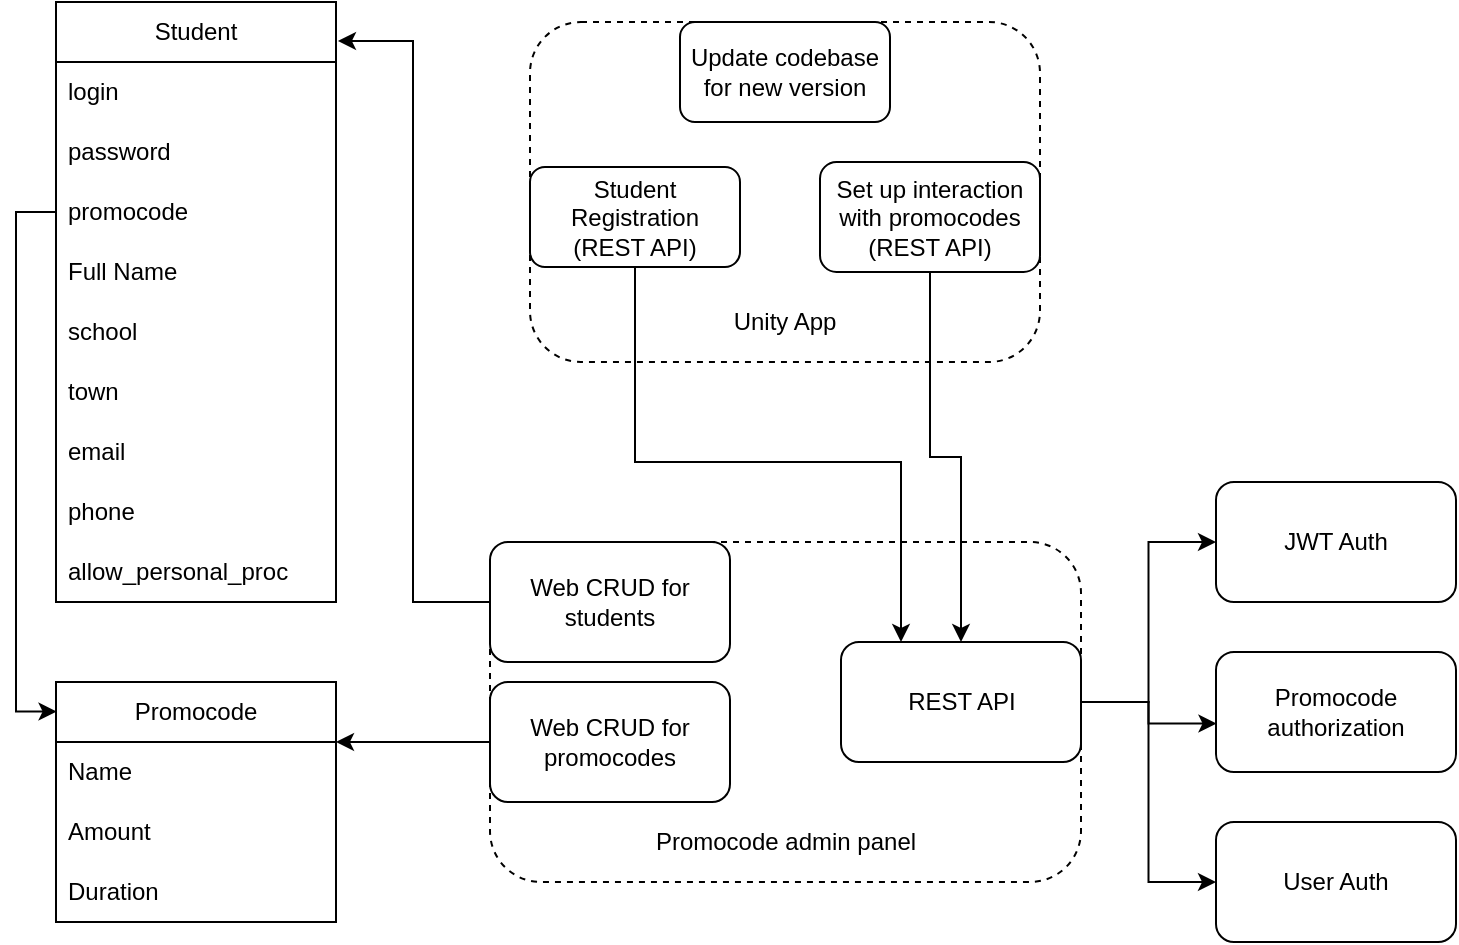 <mxfile version="26.2.10">
  <diagram name="Page-1" id="gzdH4IsVza0jug5FTXFM">
    <mxGraphModel dx="1156" dy="637" grid="1" gridSize="10" guides="1" tooltips="1" connect="1" arrows="1" fold="1" page="1" pageScale="1" pageWidth="850" pageHeight="1100" math="0" shadow="0">
      <root>
        <mxCell id="0" />
        <mxCell id="1" parent="0" />
        <mxCell id="Y9TzAEdYwyFRzhs_86Rs-5" value="&lt;br&gt;&lt;br&gt;&lt;br&gt;&lt;br&gt;&lt;br&gt;&lt;br&gt;&lt;br&gt;&lt;br&gt;&lt;br&gt;Promocode admin panel" style="rounded=1;whiteSpace=wrap;html=1;dashed=1;" vertex="1" parent="1">
          <mxGeometry x="277" y="300" width="295.5" height="170" as="geometry" />
        </mxCell>
        <mxCell id="Y9TzAEdYwyFRzhs_86Rs-1" value="&lt;div&gt;&lt;br&gt;&lt;/div&gt;&lt;div&gt;&lt;br&gt;&lt;/div&gt;&lt;div&gt;&lt;br&gt;&lt;/div&gt;&lt;div&gt;&lt;br&gt;&lt;/div&gt;&lt;div&gt;&lt;br&gt;&lt;/div&gt;&lt;div&gt;&lt;br&gt;&lt;/div&gt;&lt;br&gt;&lt;br&gt;&lt;br&gt;Unity App" style="rounded=1;whiteSpace=wrap;html=1;dashed=1;" vertex="1" parent="1">
          <mxGeometry x="297" y="40" width="255" height="170" as="geometry" />
        </mxCell>
        <mxCell id="Y9TzAEdYwyFRzhs_86Rs-23" style="edgeStyle=orthogonalEdgeStyle;rounded=0;orthogonalLoop=1;jettySize=auto;html=1;entryX=0.25;entryY=0;entryDx=0;entryDy=0;" edge="1" parent="1" source="Y9TzAEdYwyFRzhs_86Rs-2" target="Y9TzAEdYwyFRzhs_86Rs-15">
          <mxGeometry relative="1" as="geometry">
            <Array as="points">
              <mxPoint x="349" y="260" />
              <mxPoint x="483" y="260" />
            </Array>
          </mxGeometry>
        </mxCell>
        <mxCell id="Y9TzAEdYwyFRzhs_86Rs-2" value="Student Registration&lt;br&gt;(REST API)" style="rounded=1;whiteSpace=wrap;html=1;" vertex="1" parent="1">
          <mxGeometry x="297" y="112.5" width="105" height="50" as="geometry" />
        </mxCell>
        <mxCell id="Y9TzAEdYwyFRzhs_86Rs-3" value="Update codebase for new version" style="rounded=1;whiteSpace=wrap;html=1;" vertex="1" parent="1">
          <mxGeometry x="372" y="40" width="105" height="50" as="geometry" />
        </mxCell>
        <mxCell id="Y9TzAEdYwyFRzhs_86Rs-24" style="edgeStyle=orthogonalEdgeStyle;rounded=0;orthogonalLoop=1;jettySize=auto;html=1;entryX=0.5;entryY=0;entryDx=0;entryDy=0;" edge="1" parent="1" source="Y9TzAEdYwyFRzhs_86Rs-4" target="Y9TzAEdYwyFRzhs_86Rs-15">
          <mxGeometry relative="1" as="geometry" />
        </mxCell>
        <mxCell id="Y9TzAEdYwyFRzhs_86Rs-4" value="Set up interaction with promocodes (REST API)" style="rounded=1;whiteSpace=wrap;html=1;" vertex="1" parent="1">
          <mxGeometry x="442" y="110" width="110" height="55" as="geometry" />
        </mxCell>
        <mxCell id="Y9TzAEdYwyFRzhs_86Rs-14" style="edgeStyle=orthogonalEdgeStyle;rounded=0;orthogonalLoop=1;jettySize=auto;html=1;entryX=1;entryY=0.25;entryDx=0;entryDy=0;" edge="1" parent="1" source="Y9TzAEdYwyFRzhs_86Rs-6" target="Y9TzAEdYwyFRzhs_86Rs-8">
          <mxGeometry relative="1" as="geometry" />
        </mxCell>
        <mxCell id="Y9TzAEdYwyFRzhs_86Rs-6" value="Web CRUD for promocodes" style="rounded=1;whiteSpace=wrap;html=1;" vertex="1" parent="1">
          <mxGeometry x="277" y="370" width="120" height="60" as="geometry" />
        </mxCell>
        <mxCell id="Y9TzAEdYwyFRzhs_86Rs-8" value="Promocode" style="swimlane;fontStyle=0;childLayout=stackLayout;horizontal=1;startSize=30;horizontalStack=0;resizeParent=1;resizeParentMax=0;resizeLast=0;collapsible=1;marginBottom=0;whiteSpace=wrap;html=1;" vertex="1" parent="1">
          <mxGeometry x="60" y="370" width="140" height="120" as="geometry" />
        </mxCell>
        <mxCell id="Y9TzAEdYwyFRzhs_86Rs-9" value="Name" style="text;strokeColor=none;fillColor=none;align=left;verticalAlign=middle;spacingLeft=4;spacingRight=4;overflow=hidden;points=[[0,0.5],[1,0.5]];portConstraint=eastwest;rotatable=0;whiteSpace=wrap;html=1;" vertex="1" parent="Y9TzAEdYwyFRzhs_86Rs-8">
          <mxGeometry y="30" width="140" height="30" as="geometry" />
        </mxCell>
        <mxCell id="Y9TzAEdYwyFRzhs_86Rs-10" value="Amount&lt;span style=&quot;white-space: pre;&quot;&gt;&#x9;&lt;/span&gt;" style="text;strokeColor=none;fillColor=none;align=left;verticalAlign=middle;spacingLeft=4;spacingRight=4;overflow=hidden;points=[[0,0.5],[1,0.5]];portConstraint=eastwest;rotatable=0;whiteSpace=wrap;html=1;" vertex="1" parent="Y9TzAEdYwyFRzhs_86Rs-8">
          <mxGeometry y="60" width="140" height="30" as="geometry" />
        </mxCell>
        <mxCell id="Y9TzAEdYwyFRzhs_86Rs-11" value="Duration" style="text;strokeColor=none;fillColor=none;align=left;verticalAlign=middle;spacingLeft=4;spacingRight=4;overflow=hidden;points=[[0,0.5],[1,0.5]];portConstraint=eastwest;rotatable=0;whiteSpace=wrap;html=1;" vertex="1" parent="Y9TzAEdYwyFRzhs_86Rs-8">
          <mxGeometry y="90" width="140" height="30" as="geometry" />
        </mxCell>
        <mxCell id="Y9TzAEdYwyFRzhs_86Rs-18" style="edgeStyle=orthogonalEdgeStyle;rounded=0;orthogonalLoop=1;jettySize=auto;html=1;entryX=0;entryY=0.5;entryDx=0;entryDy=0;" edge="1" parent="1" source="Y9TzAEdYwyFRzhs_86Rs-15" target="Y9TzAEdYwyFRzhs_86Rs-16">
          <mxGeometry relative="1" as="geometry" />
        </mxCell>
        <mxCell id="Y9TzAEdYwyFRzhs_86Rs-26" style="edgeStyle=orthogonalEdgeStyle;rounded=0;orthogonalLoop=1;jettySize=auto;html=1;entryX=0;entryY=0.5;entryDx=0;entryDy=0;" edge="1" parent="1" source="Y9TzAEdYwyFRzhs_86Rs-15" target="Y9TzAEdYwyFRzhs_86Rs-25">
          <mxGeometry relative="1" as="geometry" />
        </mxCell>
        <mxCell id="Y9TzAEdYwyFRzhs_86Rs-15" value="REST API" style="rounded=1;whiteSpace=wrap;html=1;" vertex="1" parent="1">
          <mxGeometry x="452.5" y="350" width="120" height="60" as="geometry" />
        </mxCell>
        <mxCell id="Y9TzAEdYwyFRzhs_86Rs-16" value="JWT Auth" style="rounded=1;whiteSpace=wrap;html=1;" vertex="1" parent="1">
          <mxGeometry x="640" y="270" width="120" height="60" as="geometry" />
        </mxCell>
        <mxCell id="Y9TzAEdYwyFRzhs_86Rs-17" value="Promocode authorization" style="rounded=1;whiteSpace=wrap;html=1;" vertex="1" parent="1">
          <mxGeometry x="640" y="355" width="120" height="60" as="geometry" />
        </mxCell>
        <mxCell id="Y9TzAEdYwyFRzhs_86Rs-19" style="edgeStyle=orthogonalEdgeStyle;rounded=0;orthogonalLoop=1;jettySize=auto;html=1;entryX=0.002;entryY=0.596;entryDx=0;entryDy=0;entryPerimeter=0;" edge="1" parent="1" source="Y9TzAEdYwyFRzhs_86Rs-15" target="Y9TzAEdYwyFRzhs_86Rs-17">
          <mxGeometry relative="1" as="geometry" />
        </mxCell>
        <mxCell id="Y9TzAEdYwyFRzhs_86Rs-22" value="Web CRUD for students" style="rounded=1;whiteSpace=wrap;html=1;" vertex="1" parent="1">
          <mxGeometry x="277" y="300" width="120" height="60" as="geometry" />
        </mxCell>
        <mxCell id="Y9TzAEdYwyFRzhs_86Rs-25" value="User Auth" style="rounded=1;whiteSpace=wrap;html=1;" vertex="1" parent="1">
          <mxGeometry x="640" y="440" width="120" height="60" as="geometry" />
        </mxCell>
        <mxCell id="Y9TzAEdYwyFRzhs_86Rs-27" value="Student" style="swimlane;fontStyle=0;childLayout=stackLayout;horizontal=1;startSize=30;horizontalStack=0;resizeParent=1;resizeParentMax=0;resizeLast=0;collapsible=1;marginBottom=0;whiteSpace=wrap;html=1;" vertex="1" parent="1">
          <mxGeometry x="60" y="30" width="140" height="300" as="geometry" />
        </mxCell>
        <mxCell id="Y9TzAEdYwyFRzhs_86Rs-28" value="login" style="text;strokeColor=none;fillColor=none;align=left;verticalAlign=middle;spacingLeft=4;spacingRight=4;overflow=hidden;points=[[0,0.5],[1,0.5]];portConstraint=eastwest;rotatable=0;whiteSpace=wrap;html=1;" vertex="1" parent="Y9TzAEdYwyFRzhs_86Rs-27">
          <mxGeometry y="30" width="140" height="30" as="geometry" />
        </mxCell>
        <mxCell id="Y9TzAEdYwyFRzhs_86Rs-29" value="password" style="text;strokeColor=none;fillColor=none;align=left;verticalAlign=middle;spacingLeft=4;spacingRight=4;overflow=hidden;points=[[0,0.5],[1,0.5]];portConstraint=eastwest;rotatable=0;whiteSpace=wrap;html=1;" vertex="1" parent="Y9TzAEdYwyFRzhs_86Rs-27">
          <mxGeometry y="60" width="140" height="30" as="geometry" />
        </mxCell>
        <mxCell id="Y9TzAEdYwyFRzhs_86Rs-30" value="promocode" style="text;strokeColor=none;fillColor=none;align=left;verticalAlign=middle;spacingLeft=4;spacingRight=4;overflow=hidden;points=[[0,0.5],[1,0.5]];portConstraint=eastwest;rotatable=0;whiteSpace=wrap;html=1;" vertex="1" parent="Y9TzAEdYwyFRzhs_86Rs-27">
          <mxGeometry y="90" width="140" height="30" as="geometry" />
        </mxCell>
        <mxCell id="Y9TzAEdYwyFRzhs_86Rs-31" value="Full Name" style="text;strokeColor=none;fillColor=none;align=left;verticalAlign=middle;spacingLeft=4;spacingRight=4;overflow=hidden;points=[[0,0.5],[1,0.5]];portConstraint=eastwest;rotatable=0;whiteSpace=wrap;html=1;" vertex="1" parent="Y9TzAEdYwyFRzhs_86Rs-27">
          <mxGeometry y="120" width="140" height="30" as="geometry" />
        </mxCell>
        <mxCell id="Y9TzAEdYwyFRzhs_86Rs-32" value="school" style="text;strokeColor=none;fillColor=none;align=left;verticalAlign=middle;spacingLeft=4;spacingRight=4;overflow=hidden;points=[[0,0.5],[1,0.5]];portConstraint=eastwest;rotatable=0;whiteSpace=wrap;html=1;" vertex="1" parent="Y9TzAEdYwyFRzhs_86Rs-27">
          <mxGeometry y="150" width="140" height="30" as="geometry" />
        </mxCell>
        <mxCell id="Y9TzAEdYwyFRzhs_86Rs-33" value="town" style="text;strokeColor=none;fillColor=none;align=left;verticalAlign=middle;spacingLeft=4;spacingRight=4;overflow=hidden;points=[[0,0.5],[1,0.5]];portConstraint=eastwest;rotatable=0;whiteSpace=wrap;html=1;" vertex="1" parent="Y9TzAEdYwyFRzhs_86Rs-27">
          <mxGeometry y="180" width="140" height="30" as="geometry" />
        </mxCell>
        <mxCell id="Y9TzAEdYwyFRzhs_86Rs-34" value="email" style="text;strokeColor=none;fillColor=none;align=left;verticalAlign=middle;spacingLeft=4;spacingRight=4;overflow=hidden;points=[[0,0.5],[1,0.5]];portConstraint=eastwest;rotatable=0;whiteSpace=wrap;html=1;" vertex="1" parent="Y9TzAEdYwyFRzhs_86Rs-27">
          <mxGeometry y="210" width="140" height="30" as="geometry" />
        </mxCell>
        <mxCell id="Y9TzAEdYwyFRzhs_86Rs-35" value="phone" style="text;strokeColor=none;fillColor=none;align=left;verticalAlign=middle;spacingLeft=4;spacingRight=4;overflow=hidden;points=[[0,0.5],[1,0.5]];portConstraint=eastwest;rotatable=0;whiteSpace=wrap;html=1;" vertex="1" parent="Y9TzAEdYwyFRzhs_86Rs-27">
          <mxGeometry y="240" width="140" height="30" as="geometry" />
        </mxCell>
        <mxCell id="Y9TzAEdYwyFRzhs_86Rs-38" value="allow_personal_proc" style="text;strokeColor=none;fillColor=none;align=left;verticalAlign=middle;spacingLeft=4;spacingRight=4;overflow=hidden;points=[[0,0.5],[1,0.5]];portConstraint=eastwest;rotatable=0;whiteSpace=wrap;html=1;" vertex="1" parent="Y9TzAEdYwyFRzhs_86Rs-27">
          <mxGeometry y="270" width="140" height="30" as="geometry" />
        </mxCell>
        <mxCell id="Y9TzAEdYwyFRzhs_86Rs-37" style="edgeStyle=orthogonalEdgeStyle;rounded=0;orthogonalLoop=1;jettySize=auto;html=1;entryX=0.002;entryY=0.123;entryDx=0;entryDy=0;entryPerimeter=0;" edge="1" parent="1" source="Y9TzAEdYwyFRzhs_86Rs-30" target="Y9TzAEdYwyFRzhs_86Rs-8">
          <mxGeometry relative="1" as="geometry" />
        </mxCell>
        <mxCell id="Y9TzAEdYwyFRzhs_86Rs-39" style="edgeStyle=orthogonalEdgeStyle;rounded=0;orthogonalLoop=1;jettySize=auto;html=1;entryX=1.007;entryY=0.065;entryDx=0;entryDy=0;entryPerimeter=0;" edge="1" parent="1" source="Y9TzAEdYwyFRzhs_86Rs-22" target="Y9TzAEdYwyFRzhs_86Rs-27">
          <mxGeometry relative="1" as="geometry" />
        </mxCell>
      </root>
    </mxGraphModel>
  </diagram>
</mxfile>
